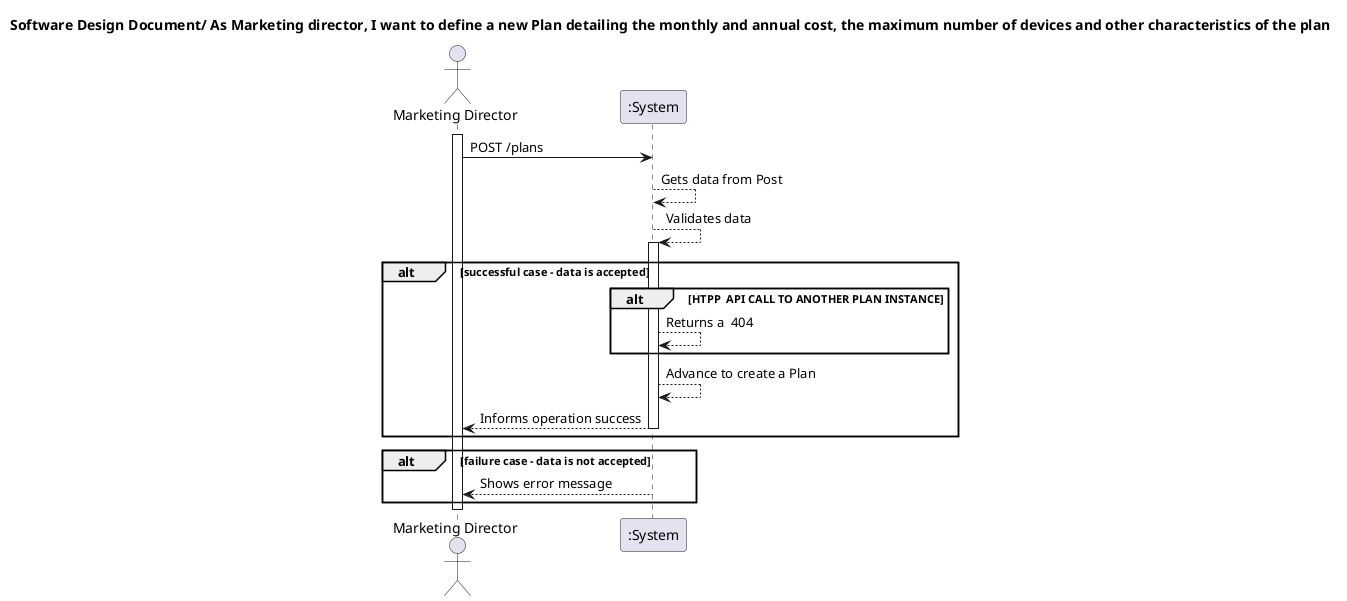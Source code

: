 @startuml
'https://plantuml.com/sequence-diagram
actor "Marketing Director" as MD
title Software Design Document/ As Marketing director, I want to define a new Plan detailing the monthly and annual cost, the maximum number of devices and other characteristics of the plan

activate MD
MD -> ":System" : POST /plans
":System" --> ":System" : Gets data from Post
":System" --> ":System" : Validates data
alt successful case - data is accepted
activate ":System"
alt HTPP  API CALL TO ANOTHER PLAN INSTANCE
":System" --> ":System" :Returns a  404
end
":System" --> ":System" : Advance to create a Plan

":System" --> MD : Informs operation success
deactivate ":System"

end

alt failure case - data is not accepted
activate ":System"
":System" --> MD : Shows error message
deactivate ":System"

end
deactivate MD
@enduml